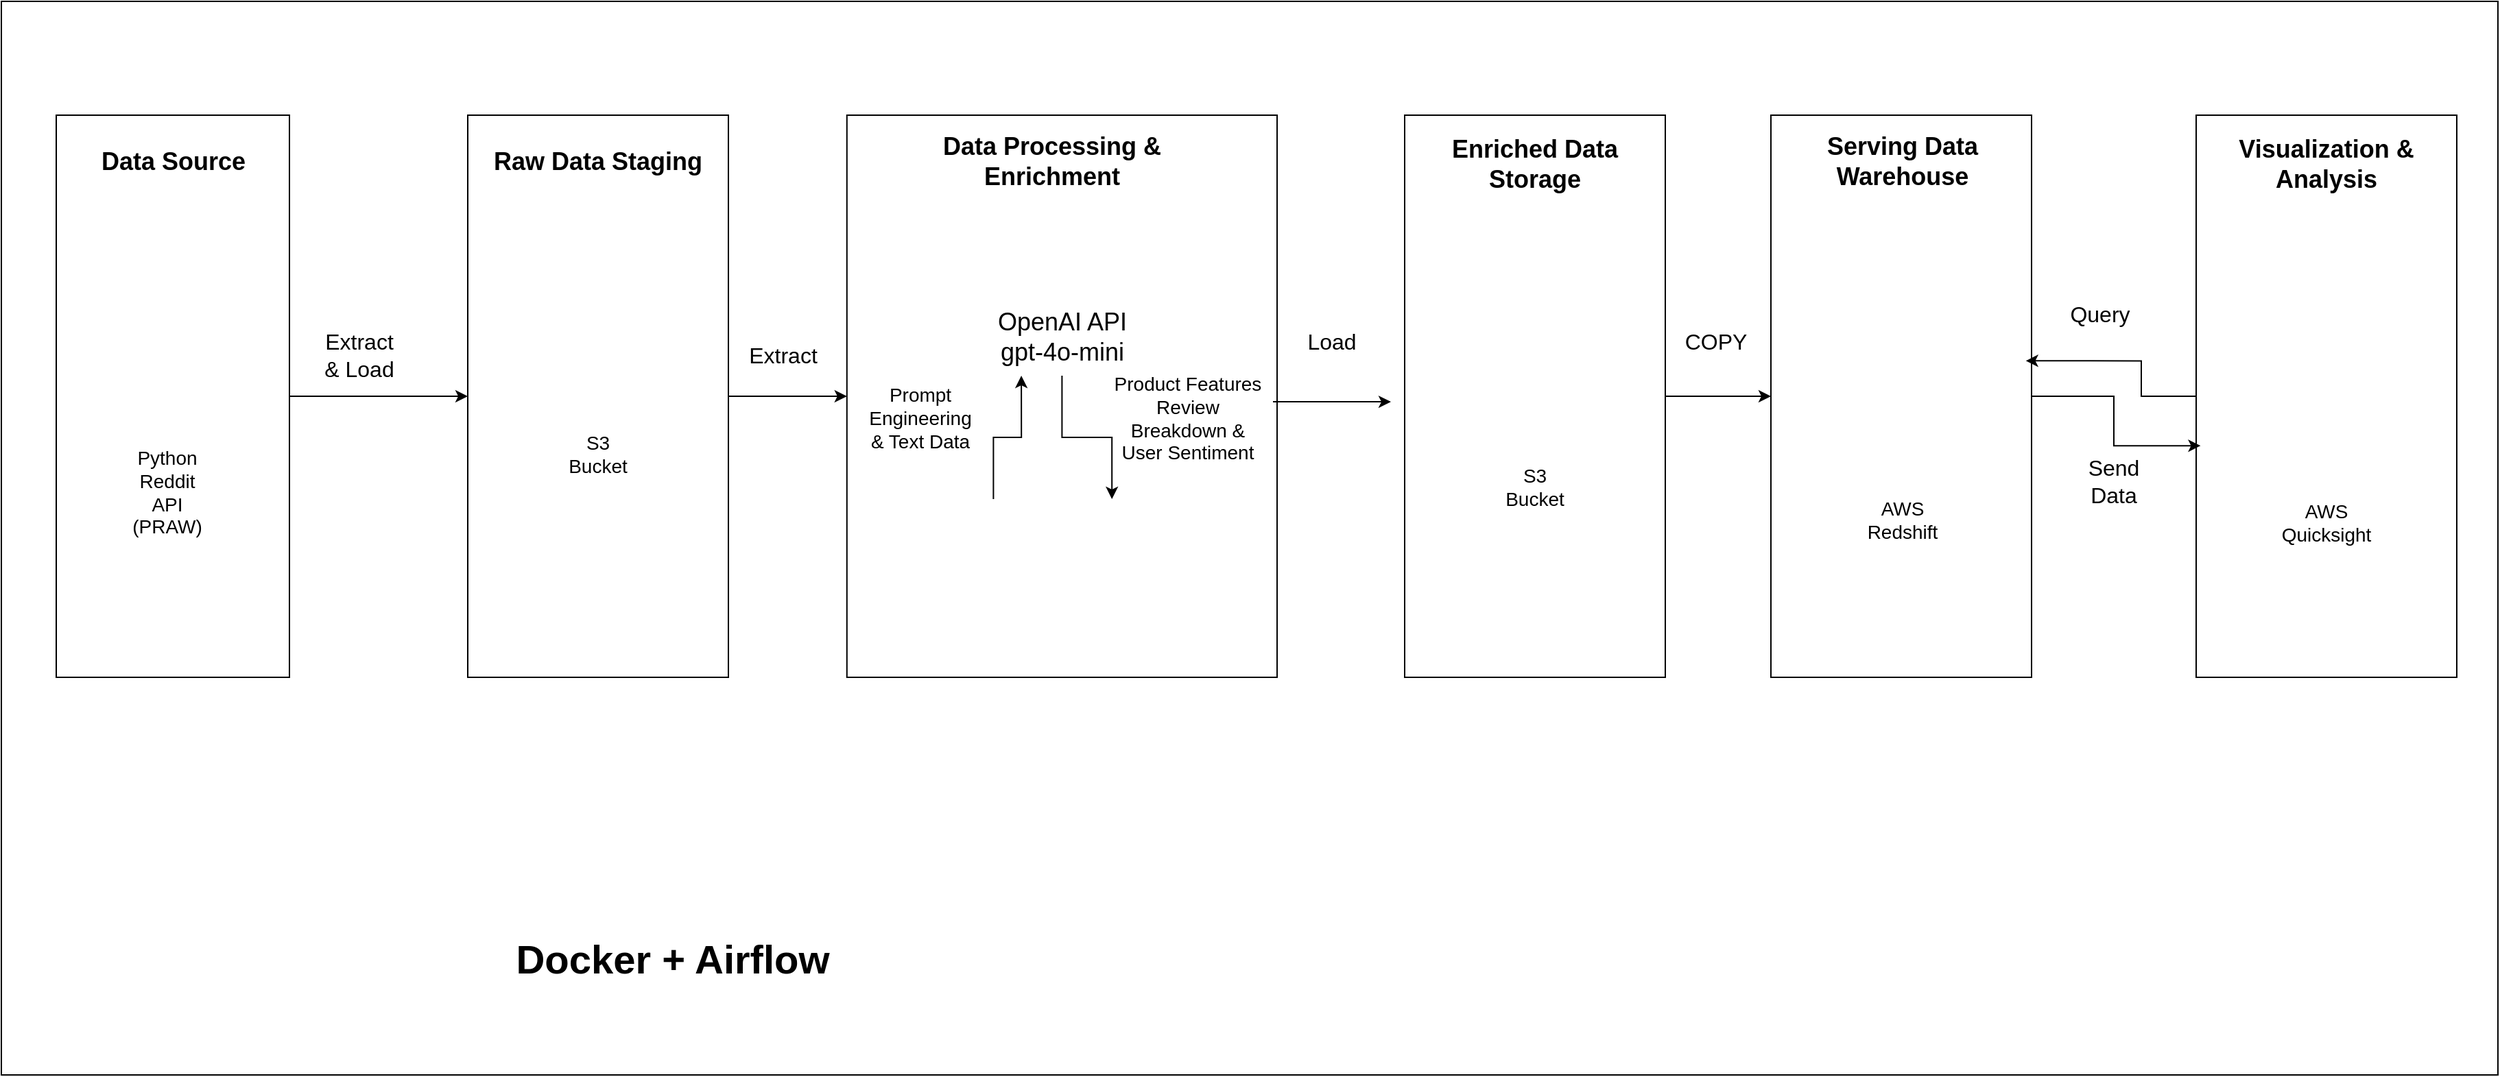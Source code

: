 <mxfile version="26.0.3">
  <diagram name="Page-1" id="B-1VHTvCRnjkHwwDatwS">
    <mxGraphModel dx="1865" dy="1118" grid="1" gridSize="10" guides="1" tooltips="1" connect="1" arrows="1" fold="1" page="1" pageScale="1" pageWidth="850" pageHeight="1100" math="0" shadow="0">
      <root>
        <mxCell id="0" />
        <mxCell id="1" parent="0" />
        <mxCell id="7eTC2k8wkOf74maHDj2P-55" value="" style="rounded=0;whiteSpace=wrap;html=1;" vertex="1" parent="1">
          <mxGeometry x="10" y="117" width="1820" height="783" as="geometry" />
        </mxCell>
        <mxCell id="7eTC2k8wkOf74maHDj2P-93" value="" style="rounded=0;whiteSpace=wrap;html=1;" vertex="1" parent="1">
          <mxGeometry x="1610" y="200" width="190" height="410" as="geometry" />
        </mxCell>
        <mxCell id="7eTC2k8wkOf74maHDj2P-94" value="&lt;font style=&quot;font-size: 18px;&quot;&gt;&lt;b&gt;Visualization &amp;amp; Analysis&lt;/b&gt;&lt;/font&gt;" style="text;html=1;align=center;verticalAlign=middle;whiteSpace=wrap;rounded=0;" vertex="1" parent="1">
          <mxGeometry x="1635" y="220.98" width="140" height="30" as="geometry" />
        </mxCell>
        <mxCell id="7eTC2k8wkOf74maHDj2P-86" value="" style="rounded=0;whiteSpace=wrap;html=1;" vertex="1" parent="1">
          <mxGeometry x="1300" y="200" width="190" height="410" as="geometry" />
        </mxCell>
        <mxCell id="7eTC2k8wkOf74maHDj2P-88" style="edgeStyle=orthogonalEdgeStyle;rounded=0;orthogonalLoop=1;jettySize=auto;html=1;" edge="1" parent="1" source="7eTC2k8wkOf74maHDj2P-80" target="7eTC2k8wkOf74maHDj2P-86">
          <mxGeometry relative="1" as="geometry" />
        </mxCell>
        <mxCell id="7eTC2k8wkOf74maHDj2P-80" value="" style="rounded=0;whiteSpace=wrap;html=1;" vertex="1" parent="1">
          <mxGeometry x="1033" y="200" width="190" height="410" as="geometry" />
        </mxCell>
        <mxCell id="7eTC2k8wkOf74maHDj2P-81" value="&lt;font style=&quot;font-size: 18px;&quot;&gt;&lt;b style=&quot;&quot;&gt;Enriched Data&lt;/b&gt;&lt;/font&gt;&lt;div&gt;&lt;font style=&quot;font-size: 18px;&quot;&gt;&lt;b style=&quot;&quot;&gt;Storage&lt;/b&gt;&lt;/font&gt;&lt;/div&gt;" style="text;html=1;align=center;verticalAlign=middle;whiteSpace=wrap;rounded=0;" vertex="1" parent="1">
          <mxGeometry x="1026" y="220.98" width="204" height="30" as="geometry" />
        </mxCell>
        <mxCell id="7eTC2k8wkOf74maHDj2P-68" value="" style="rounded=0;whiteSpace=wrap;html=1;" vertex="1" parent="1">
          <mxGeometry x="626.4" y="200" width="313.6" height="410" as="geometry" />
        </mxCell>
        <mxCell id="7eTC2k8wkOf74maHDj2P-77" style="edgeStyle=orthogonalEdgeStyle;rounded=0;orthogonalLoop=1;jettySize=auto;html=1;entryX=0;entryY=0.5;entryDx=0;entryDy=0;" edge="1" parent="1" source="7eTC2k8wkOf74maHDj2P-51" target="7eTC2k8wkOf74maHDj2P-68">
          <mxGeometry relative="1" as="geometry" />
        </mxCell>
        <mxCell id="7eTC2k8wkOf74maHDj2P-51" value="" style="rounded=0;whiteSpace=wrap;html=1;" vertex="1" parent="1">
          <mxGeometry x="350" y="200" width="190" height="410" as="geometry" />
        </mxCell>
        <mxCell id="7eTC2k8wkOf74maHDj2P-61" style="edgeStyle=orthogonalEdgeStyle;rounded=0;orthogonalLoop=1;jettySize=auto;html=1;" edge="1" parent="1" source="7eTC2k8wkOf74maHDj2P-50" target="7eTC2k8wkOf74maHDj2P-51">
          <mxGeometry relative="1" as="geometry" />
        </mxCell>
        <mxCell id="7eTC2k8wkOf74maHDj2P-50" value="" style="rounded=0;whiteSpace=wrap;html=1;" vertex="1" parent="1">
          <mxGeometry x="50" y="200" width="170" height="410" as="geometry" />
        </mxCell>
        <mxCell id="7eTC2k8wkOf74maHDj2P-1" value="" style="shape=image;verticalLabelPosition=bottom;labelBackgroundColor=default;verticalAlign=top;aspect=fixed;imageAspect=0;image=https://cdn4.iconfinder.com/data/icons/logos-and-brands/512/97_Docker_logo_logos-512.png;" vertex="1" parent="1">
          <mxGeometry x="360" y="663" width="129" height="129" as="geometry" />
        </mxCell>
        <mxCell id="7eTC2k8wkOf74maHDj2P-10" value="" style="shape=image;verticalLabelPosition=bottom;labelBackgroundColor=default;verticalAlign=top;aspect=fixed;imageAspect=0;image=https://www.iconpacks.net/icons/2/free-reddit-logo-icon-2436-thumb.png;" vertex="1" parent="1">
          <mxGeometry x="80" y="334" width="102" height="102" as="geometry" />
        </mxCell>
        <mxCell id="7eTC2k8wkOf74maHDj2P-103" style="edgeStyle=orthogonalEdgeStyle;rounded=0;orthogonalLoop=1;jettySize=auto;html=1;exitX=0.25;exitY=0;exitDx=0;exitDy=0;entryX=0.25;entryY=1;entryDx=0;entryDy=0;" edge="1" parent="1" source="7eTC2k8wkOf74maHDj2P-11" target="7eTC2k8wkOf74maHDj2P-101">
          <mxGeometry relative="1" as="geometry" />
        </mxCell>
        <mxCell id="7eTC2k8wkOf74maHDj2P-11" value="" style="shape=image;verticalLabelPosition=bottom;labelBackgroundColor=default;verticalAlign=top;aspect=fixed;imageAspect=0;image=https://upload.wikimedia.org/wikipedia/commons/thumb/e/ed/Pandas_logo.svg/2560px-Pandas_logo.svg.png;" vertex="1" parent="1">
          <mxGeometry x="690" y="480" width="172.81" height="70" as="geometry" />
        </mxCell>
        <mxCell id="7eTC2k8wkOf74maHDj2P-37" value="" style="shape=image;verticalLabelPosition=bottom;labelBackgroundColor=default;verticalAlign=top;aspect=fixed;imageAspect=0;image=https://cdn2.iconfinder.com/data/icons/amazon-aws-stencils/100/Database_copy_Amazon_RedShift-512.png;" vertex="1" parent="1">
          <mxGeometry x="1340" y="365.45" width="112" height="112" as="geometry" />
        </mxCell>
        <mxCell id="7eTC2k8wkOf74maHDj2P-38" value="" style="shape=image;verticalLabelPosition=bottom;labelBackgroundColor=default;verticalAlign=top;aspect=fixed;imageAspect=0;image=https://www.gliffy.com/sites/default/files/image/2020-06/Amazon-Simple-Storage-Service-S3_Bucket-with-Objects_dark-bg.png;" vertex="1" parent="1">
          <mxGeometry x="407" y="344.01" width="76" height="79.1" as="geometry" />
        </mxCell>
        <mxCell id="7eTC2k8wkOf74maHDj2P-39" value="" style="shape=image;verticalLabelPosition=bottom;labelBackgroundColor=default;verticalAlign=top;aspect=fixed;imageAspect=0;image=https://static-00.iconduck.com/assets.00/aws-quicksight-icon-2048x2048-6pz6utv5.png;" vertex="1" parent="1">
          <mxGeometry x="1669.11" y="380" width="71.78" height="71.78" as="geometry" />
        </mxCell>
        <mxCell id="7eTC2k8wkOf74maHDj2P-40" value="" style="shape=image;verticalLabelPosition=bottom;labelBackgroundColor=default;verticalAlign=top;aspect=fixed;imageAspect=0;image=https://www.gliffy.com/sites/default/files/image/2020-06/Amazon-Simple-Storage-Service-S3_Bucket-with-Objects_dark-bg.png;" vertex="1" parent="1">
          <mxGeometry x="1090" y="365.45" width="76" height="79.1" as="geometry" />
        </mxCell>
        <mxCell id="7eTC2k8wkOf74maHDj2P-43" value="" style="shape=image;verticalLabelPosition=bottom;labelBackgroundColor=default;verticalAlign=top;aspect=fixed;imageAspect=0;image=https://cdn-icons-png.flaticon.com/512/136/136443.png;" vertex="1" parent="1">
          <mxGeometry x="413" y="509" width="62" height="62" as="geometry" />
        </mxCell>
        <mxCell id="7eTC2k8wkOf74maHDj2P-47" value="" style="shape=image;verticalLabelPosition=bottom;labelBackgroundColor=default;verticalAlign=top;aspect=fixed;imageAspect=0;image=https://www.jumpingrivers.com/blog/parquet-file-format-big-data-r/parquet-logo.png;" vertex="1" parent="1">
          <mxGeometry x="1068" y="500" width="120" height="80" as="geometry" />
        </mxCell>
        <mxCell id="7eTC2k8wkOf74maHDj2P-52" value="&lt;font style=&quot;font-size: 14px;&quot;&gt;Python Reddit API (PRAW)&lt;/font&gt;" style="text;html=1;align=center;verticalAlign=middle;whiteSpace=wrap;rounded=0;" vertex="1" parent="1">
          <mxGeometry x="101" y="460" width="60" height="30" as="geometry" />
        </mxCell>
        <mxCell id="7eTC2k8wkOf74maHDj2P-54" value="" style="shape=image;verticalLabelPosition=bottom;labelBackgroundColor=default;verticalAlign=top;aspect=fixed;imageAspect=0;image=https://miro.medium.com/v2/resize:fit:1200/1*sDqMG4TKa0z6y66oD2HVnw.png;" vertex="1" parent="1">
          <mxGeometry x="517.67" y="660" width="132" height="132" as="geometry" />
        </mxCell>
        <mxCell id="7eTC2k8wkOf74maHDj2P-56" value="&lt;font style=&quot;font-size: 18px;&quot;&gt;&lt;b style=&quot;&quot;&gt;Data Source&lt;/b&gt;&lt;/font&gt;" style="text;html=1;align=center;verticalAlign=middle;whiteSpace=wrap;rounded=0;" vertex="1" parent="1">
          <mxGeometry x="80.5" y="219.02" width="109" height="30" as="geometry" />
        </mxCell>
        <mxCell id="7eTC2k8wkOf74maHDj2P-57" value="&lt;font style=&quot;font-size: 18px;&quot;&gt;&lt;b style=&quot;&quot;&gt;Raw Data Staging&lt;/b&gt;&lt;/font&gt;" style="text;html=1;align=center;verticalAlign=middle;whiteSpace=wrap;rounded=0;" vertex="1" parent="1">
          <mxGeometry x="343" y="219.02" width="204" height="30" as="geometry" />
        </mxCell>
        <mxCell id="7eTC2k8wkOf74maHDj2P-58" value="&lt;font style=&quot;font-size: 14px;&quot;&gt;S3 Bucket&lt;/font&gt;" style="text;html=1;align=center;verticalAlign=middle;whiteSpace=wrap;rounded=0;" vertex="1" parent="1">
          <mxGeometry x="415" y="432" width="60" height="30" as="geometry" />
        </mxCell>
        <mxCell id="7eTC2k8wkOf74maHDj2P-59" value="" style="shape=image;verticalLabelPosition=bottom;labelBackgroundColor=default;verticalAlign=top;aspect=fixed;imageAspect=0;image=https://miro.medium.com/v2/resize:fit:1200/1*sDqMG4TKa0z6y66oD2HVnw.png;" vertex="1" parent="1">
          <mxGeometry x="241.33" y="290" width="60" height="60" as="geometry" />
        </mxCell>
        <mxCell id="7eTC2k8wkOf74maHDj2P-62" value="&lt;font style=&quot;font-size: 16px;&quot;&gt;Extract &amp;amp; Load&lt;/font&gt;" style="text;html=1;align=center;verticalAlign=middle;whiteSpace=wrap;rounded=0;" vertex="1" parent="1">
          <mxGeometry x="241.33" y="360" width="60" height="30" as="geometry" />
        </mxCell>
        <mxCell id="7eTC2k8wkOf74maHDj2P-64" value="&lt;font style=&quot;font-size: 14px;&quot;&gt;Prompt Engineering &amp;amp; Text Data&lt;/font&gt;" style="text;html=1;align=center;verticalAlign=middle;whiteSpace=wrap;rounded=0;" vertex="1" parent="1">
          <mxGeometry x="650" y="406.45" width="60" height="30" as="geometry" />
        </mxCell>
        <mxCell id="7eTC2k8wkOf74maHDj2P-65" value="&lt;font style=&quot;font-size: 14px;&quot;&gt;Product Features Review Breakdown &amp;amp; User Sentiment&lt;/font&gt;" style="text;html=1;align=center;verticalAlign=middle;whiteSpace=wrap;rounded=0;" vertex="1" parent="1">
          <mxGeometry x="820" y="406" width="110" height="30" as="geometry" />
        </mxCell>
        <mxCell id="7eTC2k8wkOf74maHDj2P-66" value="&lt;font style=&quot;font-size: 18px;&quot;&gt;&lt;b style=&quot;&quot;&gt;Data Processing &amp;amp; Enrichment&lt;/b&gt;&lt;/font&gt;" style="text;html=1;align=center;verticalAlign=middle;whiteSpace=wrap;rounded=0;" vertex="1" parent="1">
          <mxGeometry x="666.4" y="219.02" width="220" height="30" as="geometry" />
        </mxCell>
        <mxCell id="7eTC2k8wkOf74maHDj2P-75" value="" style="shape=image;verticalLabelPosition=bottom;labelBackgroundColor=default;verticalAlign=top;aspect=fixed;imageAspect=0;image=https://miro.medium.com/v2/resize:fit:1200/1*sDqMG4TKa0z6y66oD2HVnw.png;" vertex="1" parent="1">
          <mxGeometry x="550" y="290" width="60" height="60" as="geometry" />
        </mxCell>
        <mxCell id="7eTC2k8wkOf74maHDj2P-76" value="&lt;font style=&quot;font-size: 16px;&quot;&gt;Extract&lt;/font&gt;" style="text;html=1;align=center;verticalAlign=middle;whiteSpace=wrap;rounded=0;" vertex="1" parent="1">
          <mxGeometry x="550" y="360" width="60" height="30" as="geometry" />
        </mxCell>
        <mxCell id="7eTC2k8wkOf74maHDj2P-82" value="&lt;font style=&quot;font-size: 14px;&quot;&gt;S3 Bucket&lt;/font&gt;" style="text;html=1;align=center;verticalAlign=middle;whiteSpace=wrap;rounded=0;" vertex="1" parent="1">
          <mxGeometry x="1098" y="456" width="60" height="30" as="geometry" />
        </mxCell>
        <mxCell id="7eTC2k8wkOf74maHDj2P-83" value="&lt;font style=&quot;font-size: 16px;&quot;&gt;Load&lt;/font&gt;" style="text;html=1;align=center;verticalAlign=middle;whiteSpace=wrap;rounded=0;" vertex="1" parent="1">
          <mxGeometry x="950" y="350" width="60" height="30" as="geometry" />
        </mxCell>
        <mxCell id="7eTC2k8wkOf74maHDj2P-84" style="edgeStyle=orthogonalEdgeStyle;rounded=0;orthogonalLoop=1;jettySize=auto;html=1;entryX=0;entryY=0.5;entryDx=0;entryDy=0;" edge="1" parent="1">
          <mxGeometry relative="1" as="geometry">
            <mxPoint x="937" y="409.06" as="sourcePoint" />
            <mxPoint x="1023" y="409.06" as="targetPoint" />
          </mxGeometry>
        </mxCell>
        <mxCell id="7eTC2k8wkOf74maHDj2P-85" value="&lt;font style=&quot;font-size: 14px;&quot;&gt;AWS Redshift&lt;/font&gt;" style="text;html=1;align=center;verticalAlign=middle;whiteSpace=wrap;rounded=0;" vertex="1" parent="1">
          <mxGeometry x="1366" y="480" width="60" height="30" as="geometry" />
        </mxCell>
        <mxCell id="7eTC2k8wkOf74maHDj2P-87" value="&lt;font style=&quot;font-size: 18px;&quot;&gt;&lt;b&gt;Serving Data Warehouse&lt;/b&gt;&lt;/font&gt;" style="text;html=1;align=center;verticalAlign=middle;whiteSpace=wrap;rounded=0;" vertex="1" parent="1">
          <mxGeometry x="1326" y="219.02" width="140" height="30" as="geometry" />
        </mxCell>
        <mxCell id="7eTC2k8wkOf74maHDj2P-89" value="&lt;font style=&quot;font-size: 16px;&quot;&gt;COPY&lt;/font&gt;" style="text;html=1;align=center;verticalAlign=middle;whiteSpace=wrap;rounded=0;" vertex="1" parent="1">
          <mxGeometry x="1230" y="350" width="60" height="30" as="geometry" />
        </mxCell>
        <mxCell id="7eTC2k8wkOf74maHDj2P-91" value="&lt;font style=&quot;font-size: 29px;&quot;&gt;&lt;b style=&quot;&quot;&gt;Docker + Airflow&lt;/b&gt;&lt;/font&gt;" style="text;html=1;align=center;verticalAlign=middle;whiteSpace=wrap;rounded=0;" vertex="1" parent="1">
          <mxGeometry x="380" y="801.34" width="239" height="30" as="geometry" />
        </mxCell>
        <mxCell id="7eTC2k8wkOf74maHDj2P-95" style="edgeStyle=orthogonalEdgeStyle;rounded=0;orthogonalLoop=1;jettySize=auto;html=1;entryX=0.978;entryY=0.437;entryDx=0;entryDy=0;entryPerimeter=0;" edge="1" parent="1" source="7eTC2k8wkOf74maHDj2P-93" target="7eTC2k8wkOf74maHDj2P-86">
          <mxGeometry relative="1" as="geometry">
            <Array as="points">
              <mxPoint x="1570" y="405" />
              <mxPoint x="1570" y="379" />
            </Array>
          </mxGeometry>
        </mxCell>
        <mxCell id="7eTC2k8wkOf74maHDj2P-96" style="edgeStyle=orthogonalEdgeStyle;rounded=0;orthogonalLoop=1;jettySize=auto;html=1;entryX=0.017;entryY=0.588;entryDx=0;entryDy=0;entryPerimeter=0;" edge="1" parent="1" source="7eTC2k8wkOf74maHDj2P-86" target="7eTC2k8wkOf74maHDj2P-93">
          <mxGeometry relative="1" as="geometry" />
        </mxCell>
        <mxCell id="7eTC2k8wkOf74maHDj2P-99" value="&lt;font style=&quot;font-size: 16px;&quot;&gt;Query&lt;/font&gt;&lt;span style=&quot;color: rgba(0, 0, 0, 0); font-family: monospace; text-align: start; text-wrap-mode: nowrap; font-size: 0px;&quot;&gt;%3CmxGraphModel%3E%3Croot%3E%3CmxCell%20id%3D%220%22%2F%3E%3CmxCell%20id%3D%221%22%20parent%3D%220%22%2F%3E%3CmxCell%20id%3D%222%22%20value%3D%22%22%20style%3D%22rounded%3D0%3BwhiteSpace%3Dwrap%3Bhtml%3D1%3B%22%20vertex%3D%221%22%20parent%3D%221%22%3E%3CmxGeometry%20x%3D%221300%22%20y%3D%22200%22%20width%3D%22190%22%20height%3D%22410%22%20as%3D%22geometry%22%2F%3E%3C%2FmxCell%3E%3CmxCell%20id%3D%223%22%20value%3D%22%26lt%3Bfont%20style%3D%26quot%3Bfont-size%3A%2018px%3B%26quot%3B%26gt%3B%26lt%3Bb%26gt%3BServing%20Data%20Warehouse%26lt%3B%2Fb%26gt%3B%26lt%3B%2Ffont%26gt%3B%22%20style%3D%22text%3Bhtml%3D1%3Balign%3Dcenter%3BverticalAlign%3Dmiddle%3BwhiteSpace%3Dwrap%3Brounded%3D0%3B%22%20vertex%3D%221%22%20parent%3D%221%22%3E%3CmxGeometry%20x%3D%221326%22%20y%3D%22219.02%22%20width%3D%22140%22%20height%3D%2230%22%20as%3D%22geometry%22%2F%3E%3C%2FmxCell%3E%3C%2Froot%3E%3C%2FmxGraphModel%3E&lt;/span&gt;" style="text;html=1;align=center;verticalAlign=middle;whiteSpace=wrap;rounded=0;" vertex="1" parent="1">
          <mxGeometry x="1510" y="330" width="60" height="30" as="geometry" />
        </mxCell>
        <mxCell id="7eTC2k8wkOf74maHDj2P-100" value="&lt;font style=&quot;font-size: 16px;&quot;&gt;Send Data&lt;/font&gt;" style="text;html=1;align=center;verticalAlign=middle;whiteSpace=wrap;rounded=0;" vertex="1" parent="1">
          <mxGeometry x="1520" y="451.78" width="60" height="30" as="geometry" />
        </mxCell>
        <mxCell id="7eTC2k8wkOf74maHDj2P-104" style="edgeStyle=orthogonalEdgeStyle;rounded=0;orthogonalLoop=1;jettySize=auto;html=1;entryX=0.75;entryY=0;entryDx=0;entryDy=0;" edge="1" parent="1" source="7eTC2k8wkOf74maHDj2P-101" target="7eTC2k8wkOf74maHDj2P-11">
          <mxGeometry relative="1" as="geometry" />
        </mxCell>
        <mxCell id="7eTC2k8wkOf74maHDj2P-101" value="&lt;font style=&quot;font-size: 18px;&quot;&gt;OpenAI API&lt;br&gt;gpt-4o-mini&lt;/font&gt;" style="text;html=1;align=center;verticalAlign=middle;whiteSpace=wrap;rounded=0;" vertex="1" parent="1">
          <mxGeometry x="723.9" y="334.01" width="118.6" height="55.99" as="geometry" />
        </mxCell>
        <mxCell id="7eTC2k8wkOf74maHDj2P-102" value="" style="shape=image;verticalLabelPosition=bottom;labelBackgroundColor=default;verticalAlign=top;aspect=fixed;imageAspect=0;image=https://static-00.iconduck.com/assets.00/openai-icon-505x512-pr6amibw.png;" vertex="1" parent="1">
          <mxGeometry x="751.91" y="266.55" width="62.58" height="63.45" as="geometry" />
        </mxCell>
        <mxCell id="7eTC2k8wkOf74maHDj2P-105" value="&lt;font style=&quot;font-size: 14px;&quot;&gt;AWS Quicksight&lt;/font&gt;" style="text;html=1;align=center;verticalAlign=middle;whiteSpace=wrap;rounded=0;" vertex="1" parent="1">
          <mxGeometry x="1675" y="481.78" width="60" height="30" as="geometry" />
        </mxCell>
      </root>
    </mxGraphModel>
  </diagram>
</mxfile>
